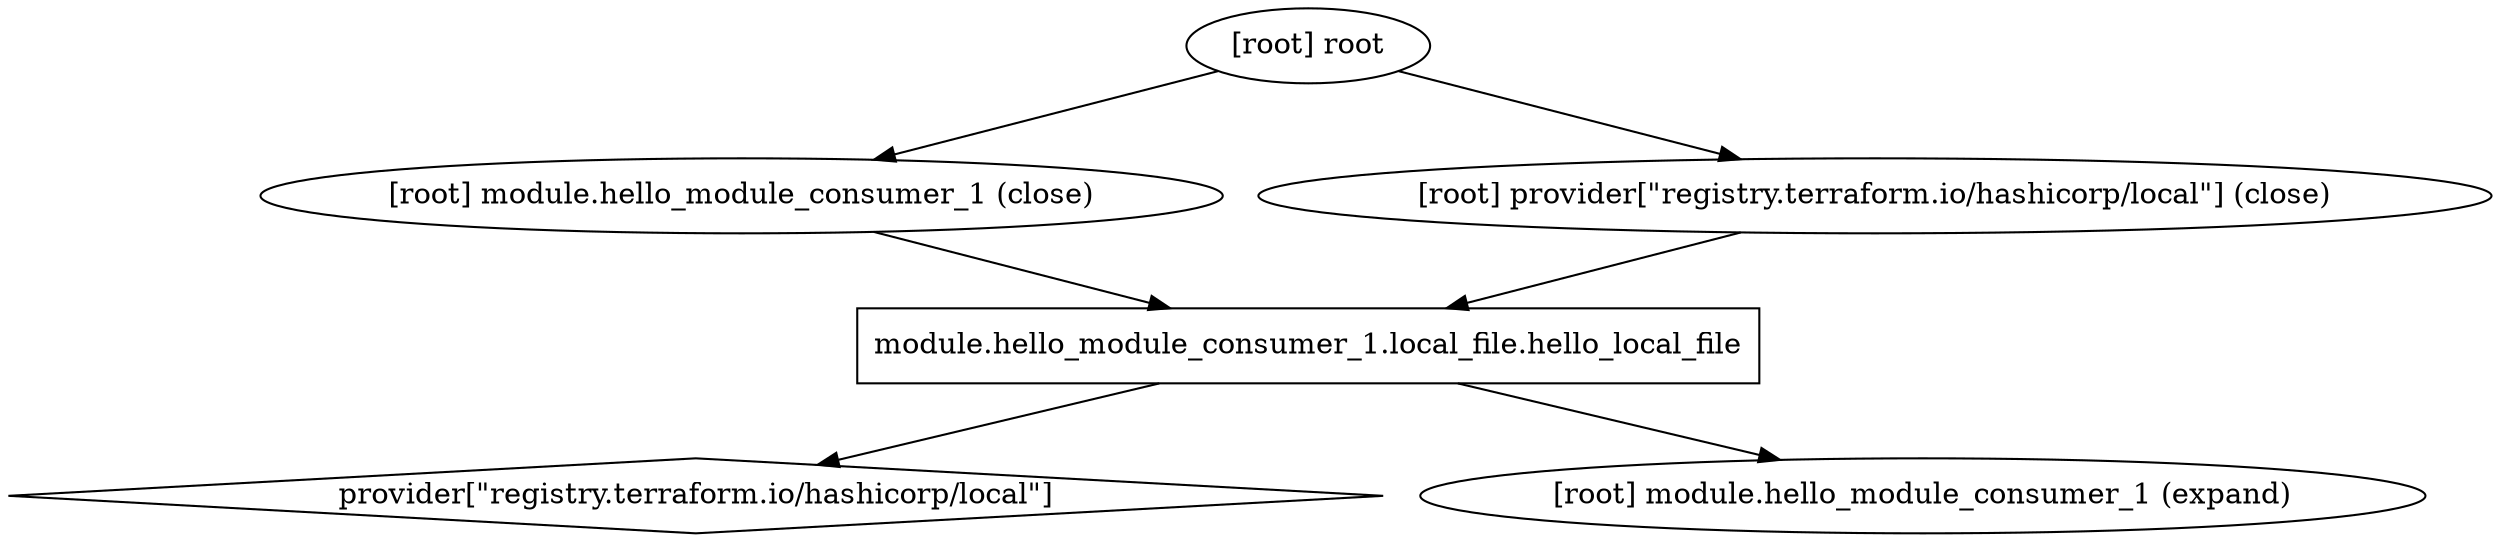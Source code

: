 digraph {
	compound = "true"
	newrank = "true"
	subgraph "root" {
		"[root] module.hello_module_consumer_1.local_file.hello_local_file (expand)" [label = "module.hello_module_consumer_1.local_file.hello_local_file", shape = "box"]
		"[root] provider[\"registry.terraform.io/hashicorp/local\"]" [label = "provider[\"registry.terraform.io/hashicorp/local\"]", shape = "diamond"]
		"[root] module.hello_module_consumer_1 (close)" -> "[root] module.hello_module_consumer_1.local_file.hello_local_file (expand)"
		"[root] module.hello_module_consumer_1.local_file.hello_local_file (expand)" -> "[root] module.hello_module_consumer_1 (expand)"
		"[root] module.hello_module_consumer_1.local_file.hello_local_file (expand)" -> "[root] provider[\"registry.terraform.io/hashicorp/local\"]"
		"[root] provider[\"registry.terraform.io/hashicorp/local\"] (close)" -> "[root] module.hello_module_consumer_1.local_file.hello_local_file (expand)"
		"[root] root" -> "[root] module.hello_module_consumer_1 (close)"
		"[root] root" -> "[root] provider[\"registry.terraform.io/hashicorp/local\"] (close)"
	}
}

